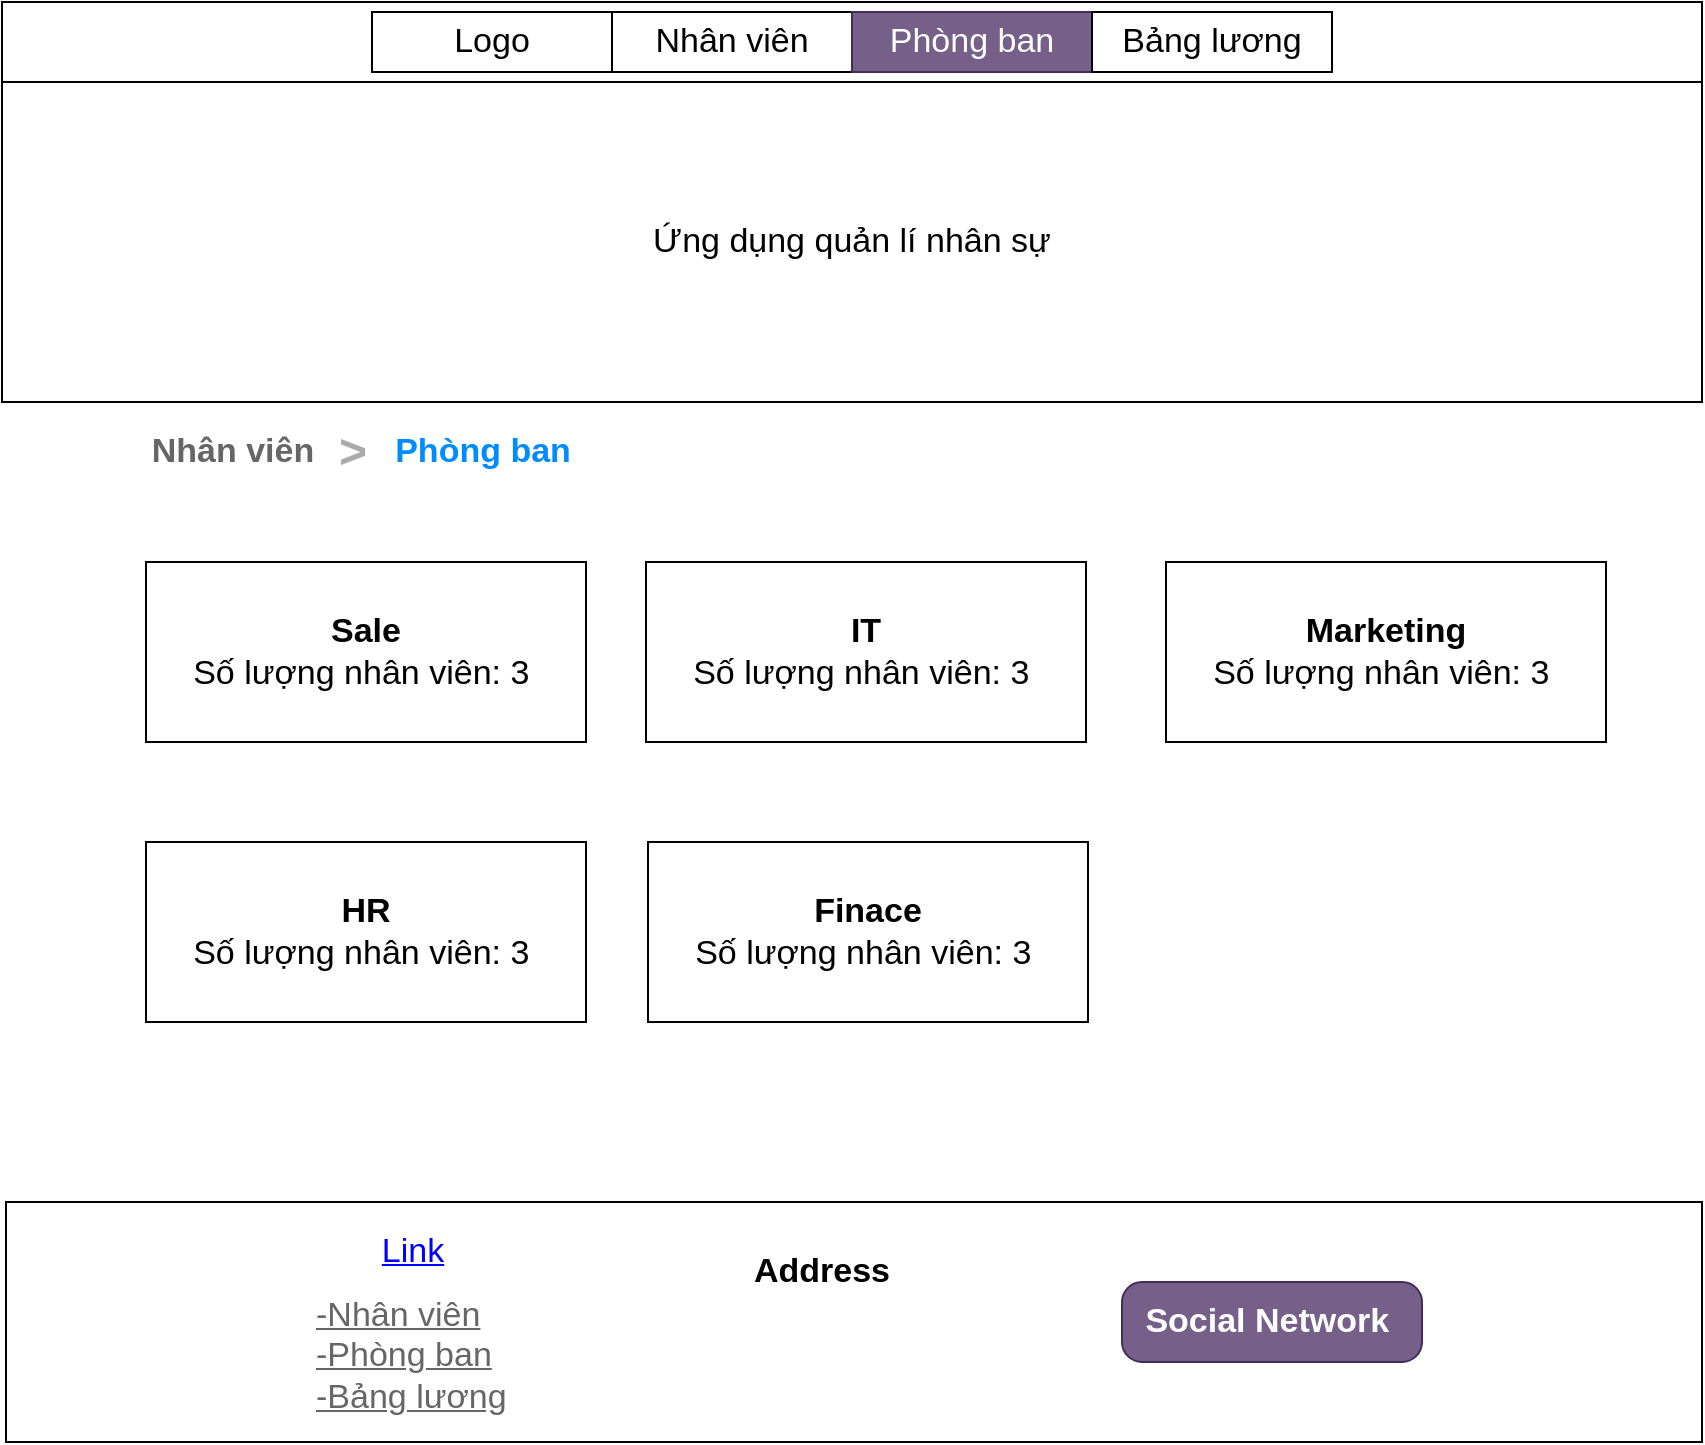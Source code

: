 <mxfile>
    <diagram id="10vw3R_WP6cfG1K2DFod" name="Page-1">
        <mxGraphModel dx="1416" dy="632" grid="1" gridSize="10" guides="1" tooltips="1" connect="1" arrows="1" fold="1" page="1" pageScale="1" pageWidth="850" pageHeight="1100" math="0" shadow="0">
            <root>
                <mxCell id="0"/>
                <mxCell id="1" parent="0"/>
                <mxCell id="38" value="" style="rounded=0;whiteSpace=wrap;html=1;align=center;" parent="1" vertex="1">
                    <mxGeometry y="40" width="850" height="160" as="geometry"/>
                </mxCell>
                <mxCell id="39" value="" style="edgeStyle=none;html=1;" parent="1" target="38" edge="1">
                    <mxGeometry relative="1" as="geometry">
                        <mxPoint x="283.333" y="30.0" as="sourcePoint"/>
                    </mxGeometry>
                </mxCell>
                <mxCell id="40" value="&lt;font style=&quot;font-size: 17px&quot;&gt;Ứng dụng quản lí nhân sự&lt;/font&gt;" style="text;html=1;strokeColor=none;fillColor=none;align=center;verticalAlign=middle;whiteSpace=wrap;rounded=0;strokeWidth=7;" parent="1" vertex="1">
                    <mxGeometry x="270" y="105" width="310" height="30" as="geometry"/>
                </mxCell>
                <mxCell id="56" style="edgeStyle=none;html=1;exitX=0.5;exitY=1;exitDx=0;exitDy=0;fontSize=17;" parent="1" source="43" target="38" edge="1">
                    <mxGeometry relative="1" as="geometry"/>
                </mxCell>
                <mxCell id="43" value="" style="rounded=0;whiteSpace=wrap;html=1;fontSize=17;strokeWidth=1;" parent="1" vertex="1">
                    <mxGeometry width="850" height="40" as="geometry"/>
                </mxCell>
                <mxCell id="72" value="Logo" style="rounded=0;whiteSpace=wrap;html=1;fontSize=17;strokeWidth=1;" parent="1" vertex="1">
                    <mxGeometry x="185" y="5" width="120" height="30" as="geometry"/>
                </mxCell>
                <mxCell id="73" value="Nhân viên" style="rounded=0;whiteSpace=wrap;html=1;fontSize=17;strokeWidth=1;" parent="1" vertex="1">
                    <mxGeometry x="305" y="5" width="120" height="30" as="geometry"/>
                </mxCell>
                <mxCell id="74" value="Phòng ban" style="rounded=0;whiteSpace=wrap;html=1;fontSize=17;strokeWidth=1;fillColor=#76608a;fontColor=#ffffff;strokeColor=#432D57;" parent="1" vertex="1">
                    <mxGeometry x="425" y="5" width="120" height="30" as="geometry"/>
                </mxCell>
                <mxCell id="75" value="Bảng lương" style="rounded=0;whiteSpace=wrap;html=1;fontSize=17;strokeWidth=1;" parent="1" vertex="1">
                    <mxGeometry x="545" y="5" width="120" height="30" as="geometry"/>
                </mxCell>
                <mxCell id="100" value="" style="rounded=0;whiteSpace=wrap;html=1;fontSize=17;strokeWidth=1;" parent="1" vertex="1">
                    <mxGeometry x="2" y="600" width="848" height="120" as="geometry"/>
                </mxCell>
                <mxCell id="120" value="Link" style="shape=rectangle;strokeColor=none;fillColor=none;linkText=;fontSize=17;fontColor=#0000ff;fontStyle=4;html=1;align=center;" parent="1" vertex="1">
                    <mxGeometry x="130" y="610" width="150" height="30" as="geometry"/>
                </mxCell>
                <mxCell id="121" value="&lt;u&gt;-Nhân viên&lt;br&gt;-Phòng ban&lt;br&gt;-Bảng lương&lt;/u&gt;" style="strokeWidth=1;shadow=0;dashed=0;align=center;html=1;shape=mxgraph.mockup.text.bulletedList;textColor=#666666;mainText=,,,,;textSize=17;bulletStyle=none;strokeColor=none;fillColor=none;align=left;verticalAlign=top;fontSize=17;fontColor=#666666;" parent="1" vertex="1">
                    <mxGeometry x="155" y="640" width="150" height="60" as="geometry"/>
                </mxCell>
                <mxCell id="123" value="&lt;b&gt;Address&lt;/b&gt;" style="text;html=1;strokeColor=none;fillColor=none;align=center;verticalAlign=middle;whiteSpace=wrap;rounded=0;fontSize=17;" parent="1" vertex="1">
                    <mxGeometry x="380" y="620" width="60" height="30" as="geometry"/>
                </mxCell>
                <mxCell id="124" value="Social Network&amp;nbsp;" style="strokeWidth=1;shadow=0;dashed=0;align=center;html=1;shape=mxgraph.mockup.buttons.button;strokeColor=#432D57;mainText=;buttonStyle=round;fontSize=17;fontStyle=1;fillColor=#76608a;whiteSpace=wrap;fontColor=#ffffff;" parent="1" vertex="1">
                    <mxGeometry x="560" y="640" width="150" height="40" as="geometry"/>
                </mxCell>
                <mxCell id="126" value="&lt;b&gt;Sale&lt;/b&gt;&lt;br&gt;Số lượng nhân viên: 3&amp;nbsp;" style="rounded=0;whiteSpace=wrap;html=1;fontSize=17;strokeWidth=1;" parent="1" vertex="1">
                    <mxGeometry x="72" y="280" width="220" height="90" as="geometry"/>
                </mxCell>
                <mxCell id="127" value="&lt;b&gt;IT&lt;/b&gt;&lt;br&gt;&lt;span&gt;Số lượng nhân viên: 3&amp;nbsp;&lt;/span&gt;" style="rounded=0;whiteSpace=wrap;html=1;fontSize=17;strokeWidth=1;" vertex="1" parent="1">
                    <mxGeometry x="322" y="280" width="220" height="90" as="geometry"/>
                </mxCell>
                <mxCell id="128" value="&lt;b&gt;Marketing&lt;/b&gt;&lt;br&gt;&lt;span&gt;Số lượng nhân viên: 3&amp;nbsp;&lt;/span&gt;" style="rounded=0;whiteSpace=wrap;html=1;fontSize=17;strokeWidth=1;" vertex="1" parent="1">
                    <mxGeometry x="582" y="280" width="220" height="90" as="geometry"/>
                </mxCell>
                <mxCell id="131" value="&lt;b&gt;Finace&lt;/b&gt;&lt;br&gt;&lt;span&gt;Số lượng nhân viên: 3&amp;nbsp;&lt;/span&gt;" style="rounded=0;whiteSpace=wrap;html=1;fontSize=17;strokeWidth=1;" vertex="1" parent="1">
                    <mxGeometry x="323" y="420" width="220" height="90" as="geometry"/>
                </mxCell>
                <mxCell id="133" value="Nhân viên" style="strokeWidth=1;shadow=0;dashed=0;align=center;html=1;shape=mxgraph.mockup.navigation.anchor;fontSize=17;fontColor=#666666;fontStyle=1;" vertex="1" parent="1">
                    <mxGeometry x="75" y="210" width="80" height="30" as="geometry"/>
                </mxCell>
                <mxCell id="134" value="&gt;" style="strokeWidth=1;shadow=0;dashed=0;align=center;html=1;shape=mxgraph.mockup.navigation.anchor;fontSize=24;fontColor=#aaaaaa;fontStyle=1;" vertex="1" parent="1">
                    <mxGeometry x="165" y="210" width="20" height="30" as="geometry"/>
                </mxCell>
                <mxCell id="139" value="Phòng ban" style="strokeWidth=1;shadow=0;dashed=0;align=center;html=1;shape=mxgraph.mockup.navigation.anchor;fontSize=17;fontColor=#008cff;fontStyle=1;" vertex="1" parent="1">
                    <mxGeometry x="210" y="210" width="60" height="30" as="geometry"/>
                </mxCell>
                <mxCell id="166" value="&lt;b&gt;HR&lt;br&gt;&lt;/b&gt;Số lượng nhân viên: 3&amp;nbsp;" style="rounded=0;whiteSpace=wrap;html=1;fontSize=17;strokeWidth=1;" vertex="1" parent="1">
                    <mxGeometry x="72" y="420" width="220" height="90" as="geometry"/>
                </mxCell>
            </root>
        </mxGraphModel>
    </diagram>
</mxfile>